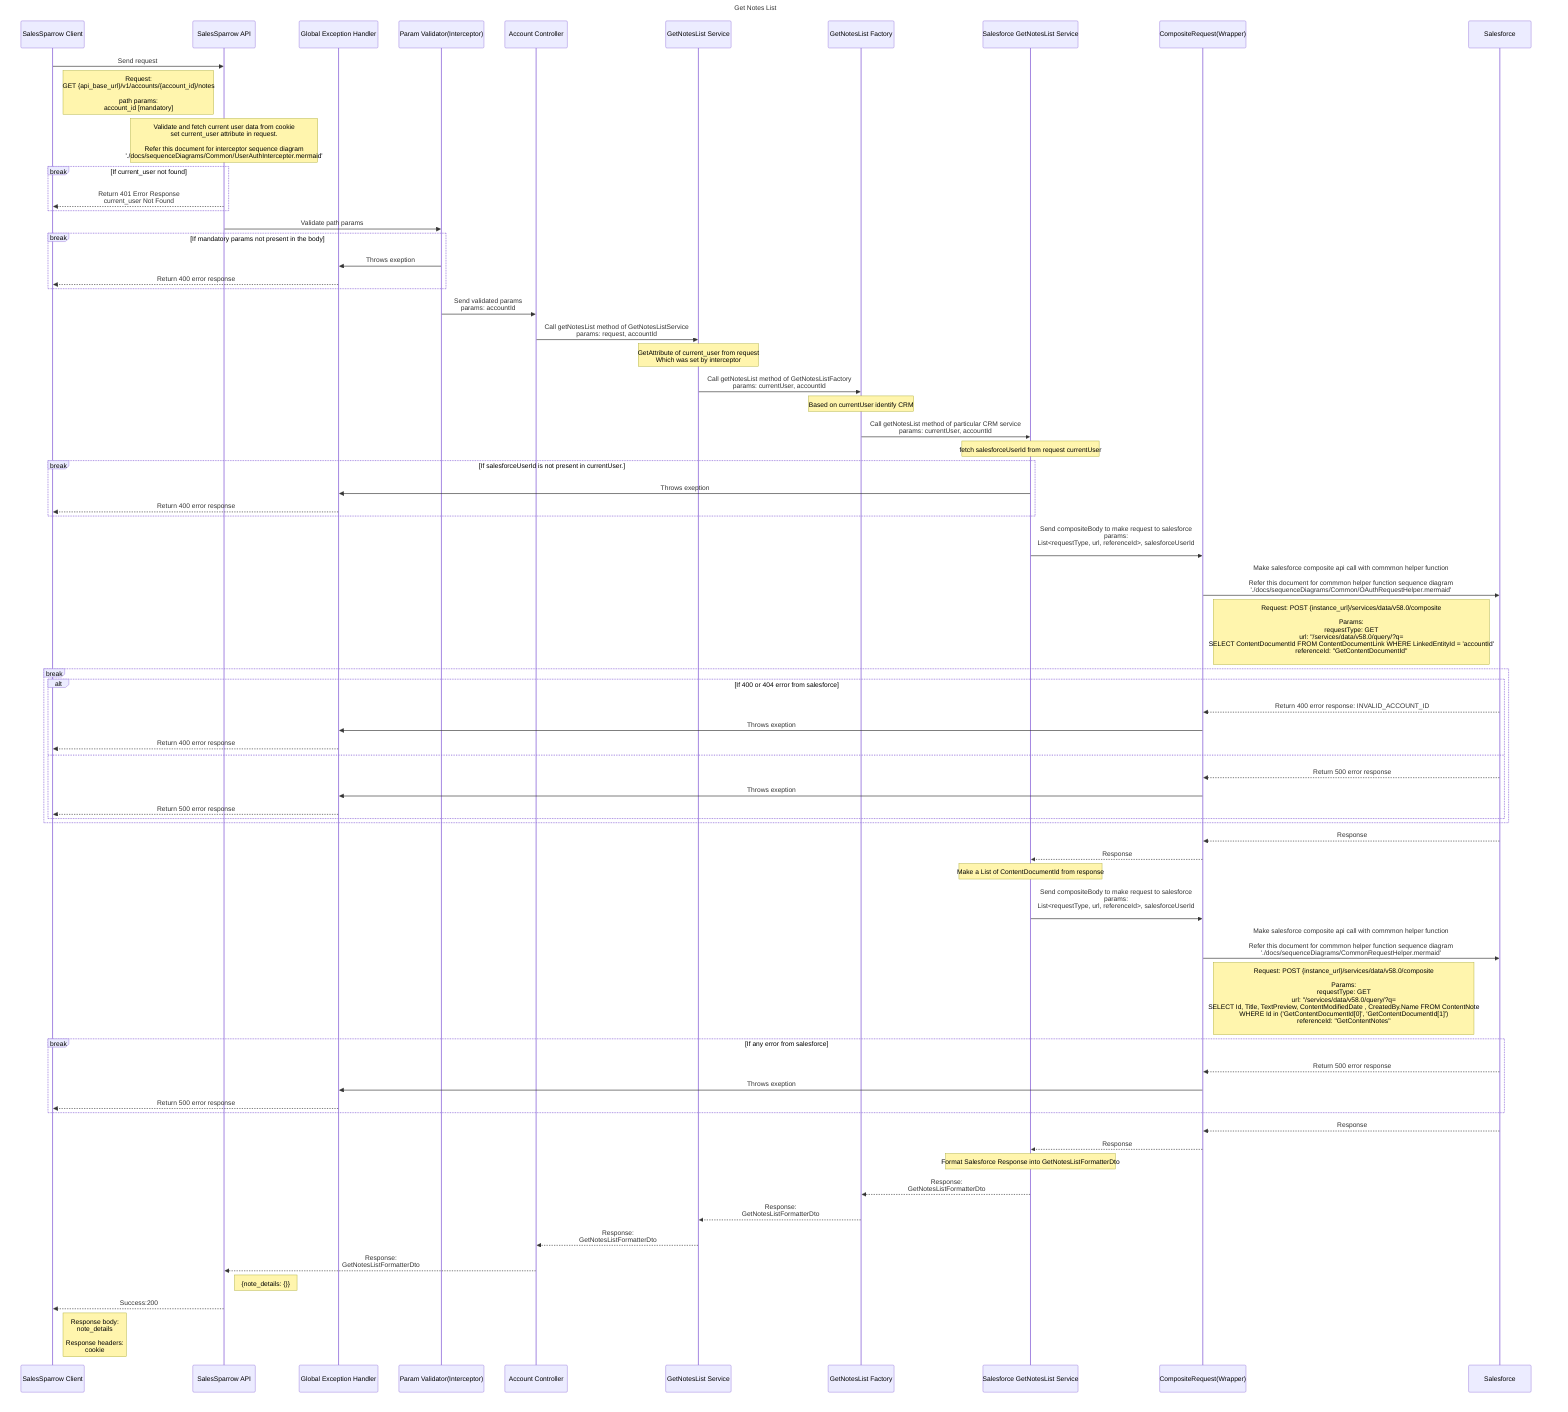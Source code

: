 sequenceDiagram
  title Get Notes List
    participant ui as SalesSparrow Client
    participant api as SalesSparrow API
    participant exceptionHandler as Global Exception Handler
    participant validator as Param Validator(Interceptor)
    participant controller as Account Controller
    participant service as GetNotesList Service
    participant factory as GetNotesList Factory
    participant crm as Salesforce GetNotesList Service
    participant CompositeRequestWrapper as CompositeRequest(Wrapper)
    participant salesforce as Salesforce

    ui->>api:  Send request 
    note right of ui: Request: <br>GET {api_base_url}/v1/accounts/{account_id}/notes<br><br>path params:  <br>account_id [mandatory] 

    note over api: Validate and fetch current user data from cookie<br>set current_user attribute in request.<br><br>Refer this document for interceptor sequence diagram <br> './docs/sequenceDiagrams/Common/UserAuthIntercepter.mermaid'
    break If current_user not found
        api-->>ui: Return 401 Error Response<br>current_user Not Found
    end

    api->>validator: Validate path params

    break If mandatory params not present in the body
        validator->>exceptionHandler: Throws exeption
        exceptionHandler-->>ui:Return 400 error response 
    end

    validator->>controller: Send validated params<br>params: accountId
    
    controller->>service: Call getNotesList method of GetNotesListService<br> params: request, accountId
    note over service: GetAttribute of current_user from request<br>Which was set by interceptor

    service->>factory: Call getNotesList method of GetNotesListFactory<br>params: currentUser, accountId
    note over factory: Based on currentUser identify CRM

    factory->>crm: Call getNotesList method of particular CRM service<br>params: currentUser, accountId

    note over crm: fetch salesforceUserId from request currentUser
    break If salesforceUserId is not present in currentUser.
        crm->>exceptionHandler: Throws exeption
        exceptionHandler-->>ui:Return 400 error response 
    end
    crm->>CompositeRequestWrapper: Send compositeBody to make request to salesforce<br>params: <br> List<requestType, url, referenceId>, salesforceUserId <br>

    CompositeRequestWrapper->>salesforce: Make salesforce composite api call with commmon helper function<br><br>Refer this document for commmon helper function sequence diagram <br> './docs/sequenceDiagrams/Common/OAuthRequestHelper.mermaid'
    note right of CompositeRequestWrapper: Request: POST {instance_url}/services/data/v58.0/composite <br><br>Params: <br> requestType: GET<br> url: "/services/data/v58.0/query/?q=<br>SELECT ContentDocumentId FROM ContentDocumentLink WHERE LinkedEntityId = 'accountId'<br>referenceId: "GetContentDocumentId"<br>
    
    break 
        alt If 400 or 404 error from salesforce
        salesforce-->>CompositeRequestWrapper: Return 400 error response: INVALID_ACCOUNT_ID
        CompositeRequestWrapper->>exceptionHandler: Throws exeption
        exceptionHandler-->>ui: Return 400 error response
        else
        salesforce-->>CompositeRequestWrapper:  Return 500 error response
        CompositeRequestWrapper->>exceptionHandler: Throws exeption
        exceptionHandler-->>ui: Return 500 error response
        end
    end

    salesforce-->>CompositeRequestWrapper: Response
    CompositeRequestWrapper-->>crm: Response

    note over crm: Make a List of ContentDocumentId from response

    crm->>CompositeRequestWrapper: Send compositeBody to make request to salesforce<br>params: <br> List<requestType, url, referenceId>, salesforceUserId <br>

    CompositeRequestWrapper->>salesforce: Make salesforce composite api call with commmon helper function<br><br>Refer this document for commmon helper function sequence diagram <br> './docs/sequenceDiagrams/CommonRequestHelper.mermaid'
    note right of CompositeRequestWrapper: Request: POST {instance_url}/services/data/v58.0/composite <br><br>Params: <br> requestType: GET<br> url: "/services/data/v58.0/query/?q=<br>SELECT Id, Title, TextPreview, ContentModifiedDate , CreatedBy.Name FROM ContentNote <br>WHERE Id in ('GetContentDocumentId[0]', 'GetContentDocumentId[1]')<br>referenceId: "GetContentNotes"<br>    
    
    break If any error from salesforce
        salesforce-->>CompositeRequestWrapper: Return 500 error response
        CompositeRequestWrapper->>exceptionHandler: Throws exeption
        exceptionHandler-->>ui: Return 500 error response
    end

    salesforce-->>CompositeRequestWrapper: Response
    CompositeRequestWrapper-->>crm: Response

    note over crm: Format Salesforce Response into GetNotesListFormatterDto

    crm-->>factory: Response:<br>GetNotesListFormatterDto
    factory-->>service: Response:<br>GetNotesListFormatterDto
    service-->> controller: Response:<br>GetNotesListFormatterDto
    controller-->>api: Response:<br>GetNotesListFormatterDto
    note right of api: {note_details: {}}

    api-->>ui: Success:200
    note right of ui: Response body: <br> note_details<br><br>Response headers:<br> cookie